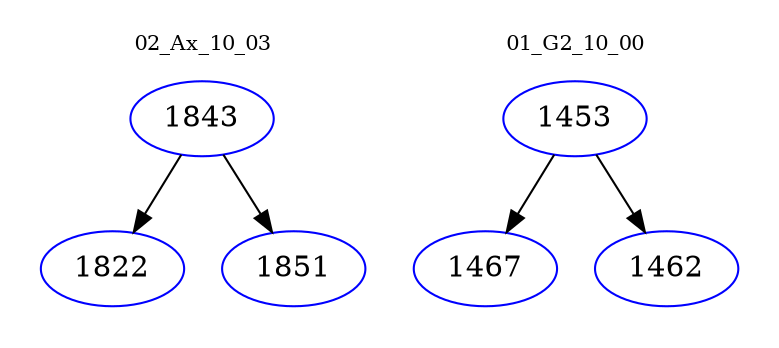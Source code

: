digraph{
subgraph cluster_0 {
color = white
label = "02_Ax_10_03";
fontsize=10;
T0_1843 [label="1843", color="blue"]
T0_1843 -> T0_1822 [color="black"]
T0_1822 [label="1822", color="blue"]
T0_1843 -> T0_1851 [color="black"]
T0_1851 [label="1851", color="blue"]
}
subgraph cluster_1 {
color = white
label = "01_G2_10_00";
fontsize=10;
T1_1453 [label="1453", color="blue"]
T1_1453 -> T1_1467 [color="black"]
T1_1467 [label="1467", color="blue"]
T1_1453 -> T1_1462 [color="black"]
T1_1462 [label="1462", color="blue"]
}
}
